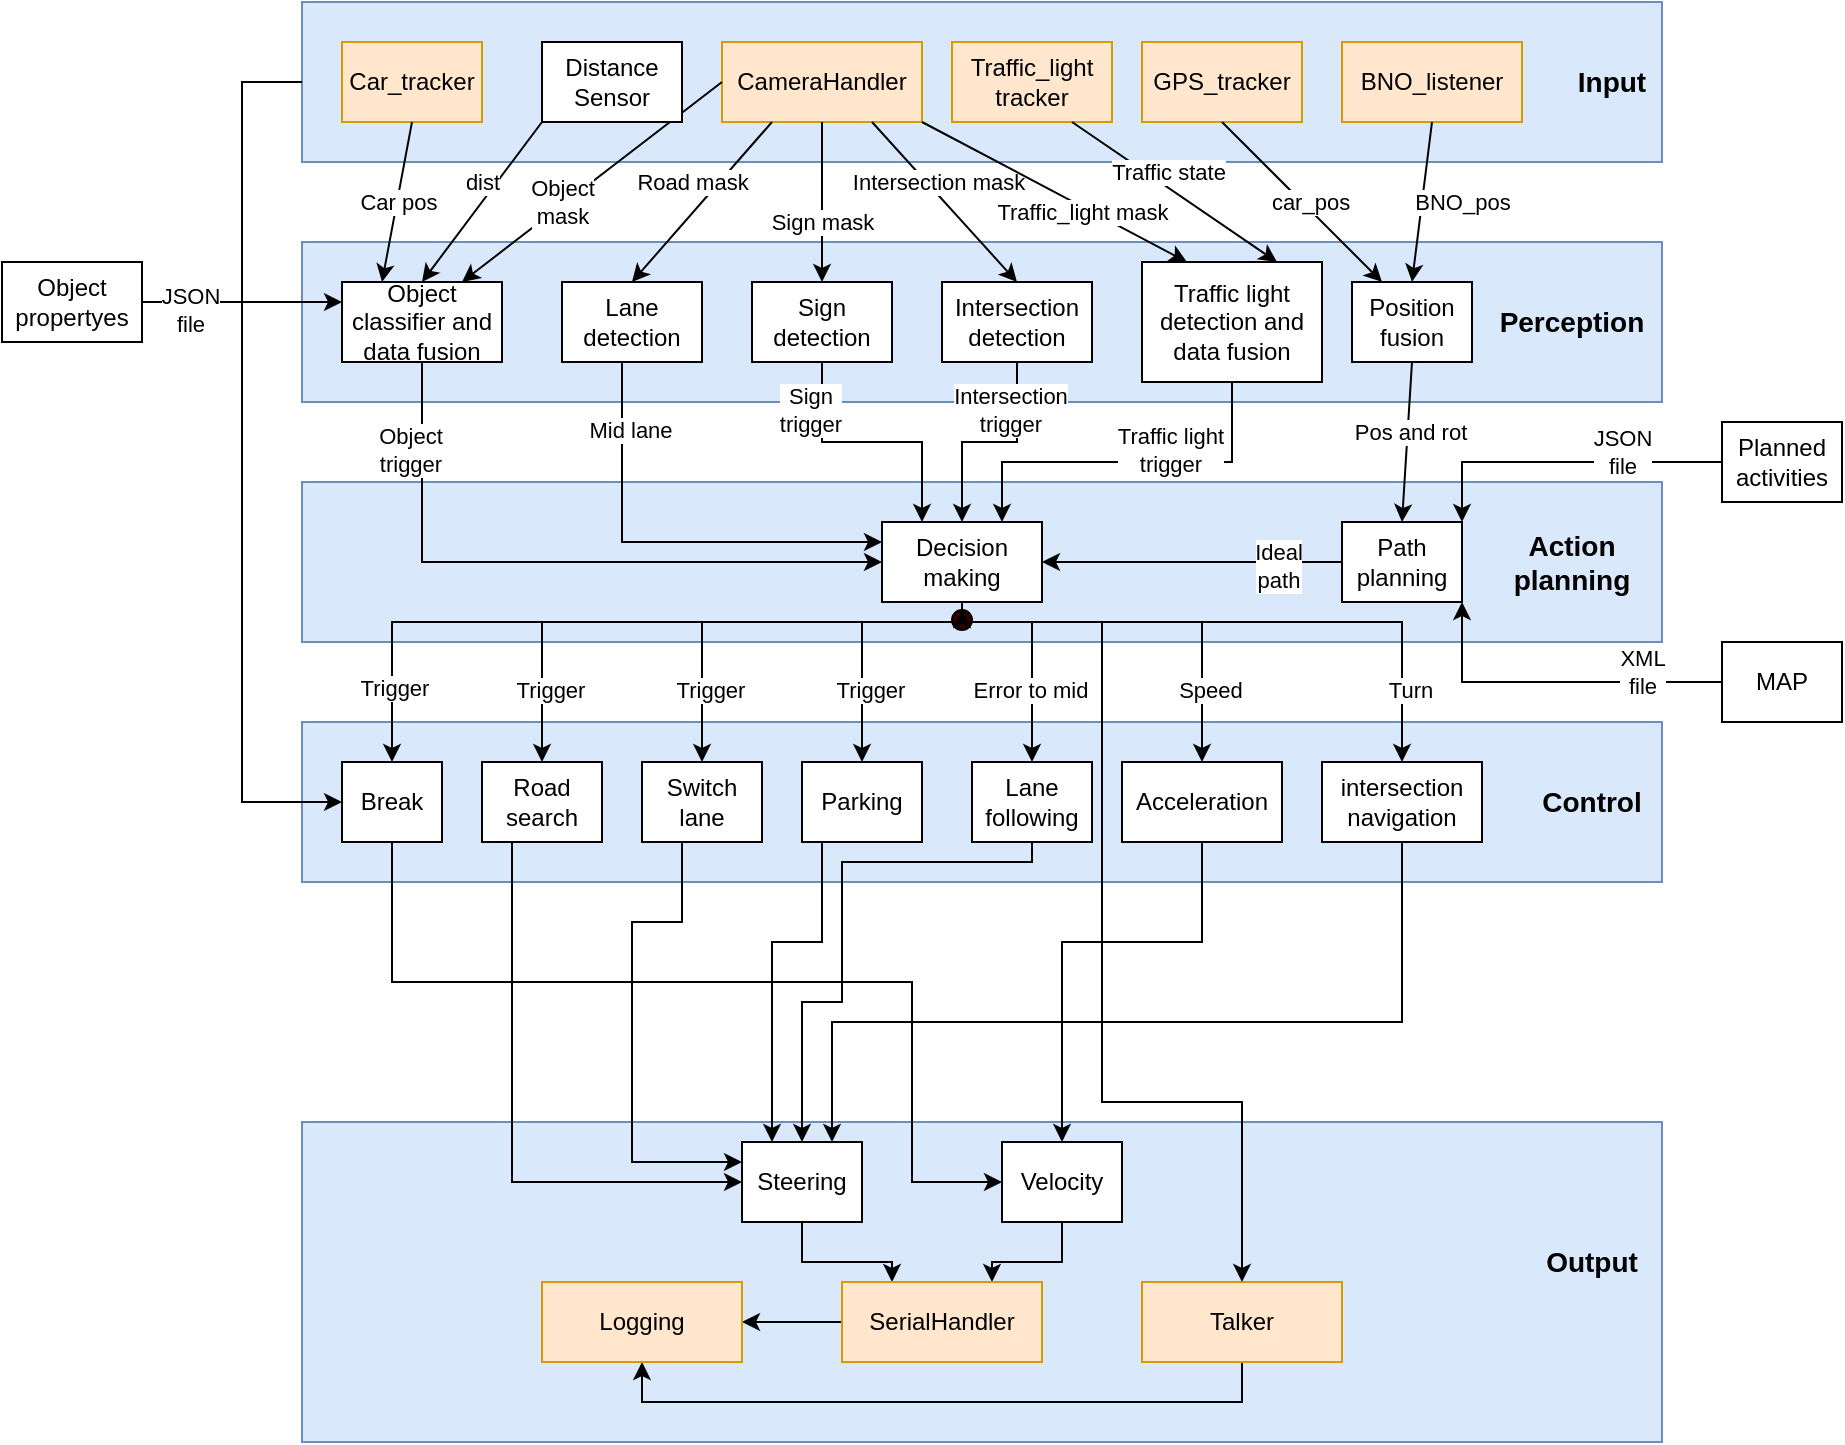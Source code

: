 <mxfile version="13.8.0" type="device"><diagram id="u1p33KVbUeWHv7Vx-ER4" name="Page-1"><mxGraphModel dx="1822" dy="769" grid="0" gridSize="10" guides="1" tooltips="1" connect="1" arrows="1" fold="1" page="0" pageScale="1" pageWidth="850" pageHeight="1100" math="0" shadow="0"><root><mxCell id="0"/><mxCell id="1" parent="0"/><mxCell id="Nqgi9Nkw727lM5W-Zgtd-98" value="" style="rounded=0;whiteSpace=wrap;html=1;fillColor=#dae8fc;strokeColor=#6c8ebf;" parent="1" vertex="1"><mxGeometry x="40" y="400" width="680" height="80" as="geometry"/></mxCell><mxCell id="Nqgi9Nkw727lM5W-Zgtd-10" value="" style="rounded=0;whiteSpace=wrap;html=1;fillColor=#dae8fc;strokeColor=#6c8ebf;" parent="1" vertex="1"><mxGeometry x="40" y="600" width="680" height="160" as="geometry"/></mxCell><mxCell id="Nqgi9Nkw727lM5W-Zgtd-6" value="" style="rounded=0;whiteSpace=wrap;html=1;fillColor=#dae8fc;strokeColor=#6c8ebf;" parent="1" vertex="1"><mxGeometry x="40" y="280" width="680" height="80" as="geometry"/></mxCell><mxCell id="Nqgi9Nkw727lM5W-Zgtd-49" value="" style="group;fillColor=#dae8fc;strokeColor=#6c8ebf;container=0;" parent="1" vertex="1" connectable="0"><mxGeometry x="40" y="40" width="680" height="80" as="geometry"/></mxCell><mxCell id="Nqgi9Nkw727lM5W-Zgtd-63" value="" style="rounded=0;whiteSpace=wrap;html=1;fillColor=#dae8fc;strokeColor=#6c8ebf;" parent="1" vertex="1"><mxGeometry x="40" y="160" width="680" height="80" as="geometry"/></mxCell><mxCell id="Nqgi9Nkw727lM5W-Zgtd-12" value="CameraHandler" style="rounded=0;whiteSpace=wrap;html=1;fillColor=#ffe6cc;strokeColor=#d79b00;" parent="1" vertex="1"><mxGeometry x="250" y="60" width="100" height="40" as="geometry"/></mxCell><mxCell id="Nqgi9Nkw727lM5W-Zgtd-13" value="GPS_tracker" style="rounded=0;whiteSpace=wrap;html=1;fillColor=#ffe6cc;strokeColor=#d79b00;" parent="1" vertex="1"><mxGeometry x="460" y="60" width="80" height="40" as="geometry"/></mxCell><mxCell id="Nqgi9Nkw727lM5W-Zgtd-14" value="Traffic_light tracker" style="rounded=0;whiteSpace=wrap;html=1;fillColor=#ffe6cc;strokeColor=#d79b00;" parent="1" vertex="1"><mxGeometry x="365" y="60" width="80" height="40" as="geometry"/></mxCell><mxCell id="Nqgi9Nkw727lM5W-Zgtd-15" value="BNO_listener" style="rounded=0;whiteSpace=wrap;html=1;fillColor=#ffe6cc;strokeColor=#d79b00;" parent="1" vertex="1"><mxGeometry x="560" y="60" width="90" height="40" as="geometry"/></mxCell><mxCell id="Nqgi9Nkw727lM5W-Zgtd-16" value="Car_tracker" style="rounded=0;whiteSpace=wrap;html=1;fillColor=#ffe6cc;strokeColor=#d79b00;" parent="1" vertex="1"><mxGeometry x="60" y="60" width="70" height="40" as="geometry"/></mxCell><mxCell id="Nqgi9Nkw727lM5W-Zgtd-22" value="" style="endArrow=classic;html=1;exitX=0.25;exitY=1;exitDx=0;exitDy=0;entryX=0.5;entryY=0;entryDx=0;entryDy=0;" parent="1" source="Nqgi9Nkw727lM5W-Zgtd-12" target="Nqgi9Nkw727lM5W-Zgtd-17" edge="1"><mxGeometry relative="1" as="geometry"><mxPoint x="370" y="400" as="sourcePoint"/><mxPoint x="470" y="400" as="targetPoint"/></mxGeometry></mxCell><mxCell id="Nqgi9Nkw727lM5W-Zgtd-23" value="Road mask" style="edgeLabel;resizable=0;html=1;align=center;verticalAlign=middle;" parent="Nqgi9Nkw727lM5W-Zgtd-22" connectable="0" vertex="1"><mxGeometry relative="1" as="geometry"><mxPoint x="-5.04" y="-9.69" as="offset"/></mxGeometry></mxCell><mxCell id="Nqgi9Nkw727lM5W-Zgtd-24" value="" style="endArrow=classic;html=1;exitX=0.5;exitY=1;exitDx=0;exitDy=0;entryX=0.5;entryY=0;entryDx=0;entryDy=0;" parent="1" source="Nqgi9Nkw727lM5W-Zgtd-12" target="Nqgi9Nkw727lM5W-Zgtd-18" edge="1"><mxGeometry relative="1" as="geometry"><mxPoint x="145" y="100" as="sourcePoint"/><mxPoint x="140" y="180" as="targetPoint"/></mxGeometry></mxCell><mxCell id="Nqgi9Nkw727lM5W-Zgtd-25" value="Sign mask" style="edgeLabel;resizable=0;html=1;align=center;verticalAlign=middle;" parent="Nqgi9Nkw727lM5W-Zgtd-24" connectable="0" vertex="1"><mxGeometry relative="1" as="geometry"><mxPoint y="9.74" as="offset"/></mxGeometry></mxCell><mxCell id="Nqgi9Nkw727lM5W-Zgtd-26" value="" style="endArrow=classic;html=1;exitX=0.75;exitY=1;exitDx=0;exitDy=0;entryX=0.5;entryY=0;entryDx=0;entryDy=0;" parent="1" source="Nqgi9Nkw727lM5W-Zgtd-12" target="Nqgi9Nkw727lM5W-Zgtd-21" edge="1"><mxGeometry relative="1" as="geometry"><mxPoint x="185" y="100" as="sourcePoint"/><mxPoint x="215" y="180" as="targetPoint"/></mxGeometry></mxCell><mxCell id="Nqgi9Nkw727lM5W-Zgtd-27" value="Intersection mask" style="edgeLabel;resizable=0;html=1;align=center;verticalAlign=middle;" parent="Nqgi9Nkw727lM5W-Zgtd-26" connectable="0" vertex="1"><mxGeometry relative="1" as="geometry"><mxPoint x="-3.54" y="-9.81" as="offset"/></mxGeometry></mxCell><mxCell id="Nqgi9Nkw727lM5W-Zgtd-28" value="" style="endArrow=classic;html=1;exitX=0.5;exitY=1;exitDx=0;exitDy=0;entryX=0.5;entryY=0;entryDx=0;entryDy=0;" parent="1" source="Nqgi9Nkw727lM5W-Zgtd-15" target="Nqgi9Nkw727lM5W-Zgtd-20" edge="1"><mxGeometry relative="1" as="geometry"><mxPoint x="210" y="100" as="sourcePoint"/><mxPoint x="297.5" y="180" as="targetPoint"/></mxGeometry></mxCell><mxCell id="Nqgi9Nkw727lM5W-Zgtd-29" value="BNO_pos" style="edgeLabel;resizable=0;html=1;align=center;verticalAlign=middle;" parent="Nqgi9Nkw727lM5W-Zgtd-28" connectable="0" vertex="1"><mxGeometry relative="1" as="geometry"><mxPoint x="19.88" y="-0.25" as="offset"/></mxGeometry></mxCell><mxCell id="Nqgi9Nkw727lM5W-Zgtd-30" value="" style="endArrow=classic;html=1;exitX=0.5;exitY=1;exitDx=0;exitDy=0;entryX=0.25;entryY=0;entryDx=0;entryDy=0;" parent="1" source="Nqgi9Nkw727lM5W-Zgtd-13" target="Nqgi9Nkw727lM5W-Zgtd-20" edge="1"><mxGeometry relative="1" as="geometry"><mxPoint x="525" y="100" as="sourcePoint"/><mxPoint x="565" y="180" as="targetPoint"/></mxGeometry></mxCell><mxCell id="Nqgi9Nkw727lM5W-Zgtd-31" value="car_pos" style="edgeLabel;resizable=0;html=1;align=center;verticalAlign=middle;" parent="Nqgi9Nkw727lM5W-Zgtd-30" connectable="0" vertex="1"><mxGeometry relative="1" as="geometry"><mxPoint x="3.74" y="-0.01" as="offset"/></mxGeometry></mxCell><mxCell id="Nqgi9Nkw727lM5W-Zgtd-32" value="" style="endArrow=classic;html=1;exitX=1;exitY=1;exitDx=0;exitDy=0;entryX=0.25;entryY=0;entryDx=0;entryDy=0;" parent="1" source="Nqgi9Nkw727lM5W-Zgtd-12" target="Nqgi9Nkw727lM5W-Zgtd-19" edge="1"><mxGeometry relative="1" as="geometry"><mxPoint x="325" y="100" as="sourcePoint"/><mxPoint x="383.75" y="180" as="targetPoint"/></mxGeometry></mxCell><mxCell id="Nqgi9Nkw727lM5W-Zgtd-33" value="Traffic_light mask" style="edgeLabel;resizable=0;html=1;align=center;verticalAlign=middle;" parent="Nqgi9Nkw727lM5W-Zgtd-32" connectable="0" vertex="1"><mxGeometry relative="1" as="geometry"><mxPoint x="13.84" y="10.05" as="offset"/></mxGeometry></mxCell><mxCell id="Nqgi9Nkw727lM5W-Zgtd-34" value="" style="endArrow=classic;html=1;exitX=0.75;exitY=1;exitDx=0;exitDy=0;entryX=0.75;entryY=0;entryDx=0;entryDy=0;" parent="1" source="Nqgi9Nkw727lM5W-Zgtd-14" target="Nqgi9Nkw727lM5W-Zgtd-19" edge="1"><mxGeometry relative="1" as="geometry"><mxPoint x="325" y="100" as="sourcePoint"/><mxPoint x="402.5" y="180" as="targetPoint"/></mxGeometry></mxCell><mxCell id="Nqgi9Nkw727lM5W-Zgtd-35" value="Traffic state" style="edgeLabel;resizable=0;html=1;align=center;verticalAlign=middle;" parent="Nqgi9Nkw727lM5W-Zgtd-34" connectable="0" vertex="1"><mxGeometry relative="1" as="geometry"><mxPoint x="-3.54" y="-9.81" as="offset"/></mxGeometry></mxCell><mxCell id="Nqgi9Nkw727lM5W-Zgtd-37" value="" style="endArrow=classic;html=1;exitX=0.5;exitY=1;exitDx=0;exitDy=0;entryX=0.25;entryY=0;entryDx=0;entryDy=0;" parent="1" source="Nqgi9Nkw727lM5W-Zgtd-16" target="Nqgi9Nkw727lM5W-Zgtd-36" edge="1"><mxGeometry relative="1" as="geometry"><mxPoint x="275" y="100" as="sourcePoint"/><mxPoint x="215" y="180" as="targetPoint"/></mxGeometry></mxCell><mxCell id="Nqgi9Nkw727lM5W-Zgtd-38" value="Car pos" style="edgeLabel;resizable=0;align=center;verticalAlign=middle;html=1;" parent="Nqgi9Nkw727lM5W-Zgtd-37" connectable="0" vertex="1"><mxGeometry relative="1" as="geometry"/></mxCell><mxCell id="Nqgi9Nkw727lM5W-Zgtd-39" value="" style="endArrow=classic;html=1;exitX=0;exitY=0.5;exitDx=0;exitDy=0;entryX=0.75;entryY=0;entryDx=0;entryDy=0;" parent="1" source="Nqgi9Nkw727lM5W-Zgtd-12" target="Nqgi9Nkw727lM5W-Zgtd-36" edge="1"><mxGeometry relative="1" as="geometry"><mxPoint x="267.5" y="90" as="sourcePoint"/><mxPoint x="160" y="170" as="targetPoint"/></mxGeometry></mxCell><mxCell id="Nqgi9Nkw727lM5W-Zgtd-40" value="&lt;div&gt;Object &lt;br&gt;&lt;/div&gt;&lt;div&gt;mask&lt;/div&gt;" style="edgeLabel;resizable=0;html=1;align=center;verticalAlign=middle;" parent="Nqgi9Nkw727lM5W-Zgtd-39" connectable="0" vertex="1"><mxGeometry relative="1" as="geometry"><mxPoint x="-15" y="10" as="offset"/></mxGeometry></mxCell><mxCell id="Nqgi9Nkw727lM5W-Zgtd-44" value="" style="group;strokeColor=#6c8ebf;fillColor=#dae8fc;container=0;" parent="1" vertex="1" connectable="0"><mxGeometry x="40" y="280" width="680" height="80" as="geometry"/></mxCell><mxCell id="Nqgi9Nkw727lM5W-Zgtd-77" value="" style="endArrow=classic;html=1;exitX=0;exitY=1;exitDx=0;exitDy=0;entryX=0.5;entryY=0;entryDx=0;entryDy=0;" parent="1" source="Nqgi9Nkw727lM5W-Zgtd-76" target="Nqgi9Nkw727lM5W-Zgtd-36" edge="1"><mxGeometry relative="1" as="geometry"><mxPoint x="250" y="80" as="sourcePoint"/><mxPoint x="120" y="180" as="targetPoint"/></mxGeometry></mxCell><mxCell id="Nqgi9Nkw727lM5W-Zgtd-78" value="dist" style="edgeLabel;resizable=0;html=1;align=center;verticalAlign=middle;" parent="Nqgi9Nkw727lM5W-Zgtd-77" connectable="0" vertex="1"><mxGeometry relative="1" as="geometry"><mxPoint y="-10" as="offset"/></mxGeometry></mxCell><mxCell id="Nqgi9Nkw727lM5W-Zgtd-95" value="" style="endArrow=classic;html=1;entryX=0.5;entryY=0;entryDx=0;entryDy=0;exitX=0.5;exitY=1;exitDx=0;exitDy=0;" parent="1" source="Nqgi9Nkw727lM5W-Zgtd-20" target="Nqgi9Nkw727lM5W-Zgtd-88" edge="1"><mxGeometry relative="1" as="geometry"><mxPoint x="597.5" y="210" as="sourcePoint"/><mxPoint x="592.5" y="290" as="targetPoint"/></mxGeometry></mxCell><mxCell id="Nqgi9Nkw727lM5W-Zgtd-96" value="Pos and rot" style="edgeLabel;resizable=0;html=1;align=center;verticalAlign=middle;" parent="Nqgi9Nkw727lM5W-Zgtd-95" connectable="0" vertex="1"><mxGeometry relative="1" as="geometry"><mxPoint x="1.24" y="-4.84" as="offset"/></mxGeometry></mxCell><mxCell id="Nqgi9Nkw727lM5W-Zgtd-99" value="&lt;font style=&quot;font-size: 14px&quot;&gt;&lt;b&gt;Control&lt;/b&gt;&lt;/font&gt;" style="text;html=1;strokeColor=none;fillColor=none;align=center;verticalAlign=middle;whiteSpace=wrap;rounded=0;" parent="1" vertex="1"><mxGeometry x="640" y="430" width="90" height="20" as="geometry"/></mxCell><mxCell id="ypaJCcMkBxsZQF9Ux4s8-58" style="edgeStyle=orthogonalEdgeStyle;rounded=0;orthogonalLoop=1;jettySize=auto;html=1;entryX=0;entryY=0.5;entryDx=0;entryDy=0;" edge="1" parent="1" source="Nqgi9Nkw727lM5W-Zgtd-65" target="Nqgi9Nkw727lM5W-Zgtd-71"><mxGeometry relative="1" as="geometry"><Array as="points"><mxPoint x="85" y="530"/><mxPoint x="345" y="530"/><mxPoint x="345" y="630"/></Array></mxGeometry></mxCell><mxCell id="Nqgi9Nkw727lM5W-Zgtd-65" value="Break" style="rounded=0;whiteSpace=wrap;html=1;" parent="1" vertex="1"><mxGeometry x="60" y="420" width="50" height="40" as="geometry"/></mxCell><mxCell id="ypaJCcMkBxsZQF9Ux4s8-36" style="edgeStyle=orthogonalEdgeStyle;rounded=0;orthogonalLoop=1;jettySize=auto;html=1;entryX=1;entryY=0;entryDx=0;entryDy=0;" edge="1" parent="1" source="ypaJCcMkBxsZQF9Ux4s8-7" target="Nqgi9Nkw727lM5W-Zgtd-88"><mxGeometry relative="1" as="geometry"><Array as="points"><mxPoint x="620" y="270"/></Array></mxGeometry></mxCell><mxCell id="ypaJCcMkBxsZQF9Ux4s8-7" value="Planned activities" style="rounded=0;whiteSpace=wrap;html=1;" vertex="1" parent="1"><mxGeometry x="750" y="250" width="60" height="40" as="geometry"/></mxCell><mxCell id="ypaJCcMkBxsZQF9Ux4s8-26" style="edgeStyle=orthogonalEdgeStyle;rounded=0;orthogonalLoop=1;jettySize=auto;html=1;entryX=0.25;entryY=0;entryDx=0;entryDy=0;" edge="1" parent="1" source="Nqgi9Nkw727lM5W-Zgtd-72" target="Nqgi9Nkw727lM5W-Zgtd-70"><mxGeometry relative="1" as="geometry"><Array as="points"><mxPoint x="300" y="510"/><mxPoint x="275" y="510"/></Array></mxGeometry></mxCell><mxCell id="Nqgi9Nkw727lM5W-Zgtd-72" value="Parking" style="rounded=0;whiteSpace=wrap;html=1;" parent="1" vertex="1"><mxGeometry x="290" y="420" width="60" height="40" as="geometry"/></mxCell><mxCell id="ypaJCcMkBxsZQF9Ux4s8-27" style="edgeStyle=orthogonalEdgeStyle;rounded=0;orthogonalLoop=1;jettySize=auto;html=1;entryX=0.75;entryY=0;entryDx=0;entryDy=0;" edge="1" parent="1" source="Nqgi9Nkw727lM5W-Zgtd-89" target="Nqgi9Nkw727lM5W-Zgtd-70"><mxGeometry relative="1" as="geometry"><Array as="points"><mxPoint x="590" y="550"/><mxPoint x="305" y="550"/></Array></mxGeometry></mxCell><mxCell id="Nqgi9Nkw727lM5W-Zgtd-89" value="intersection navigation" style="rounded=0;whiteSpace=wrap;html=1;" parent="1" vertex="1"><mxGeometry x="550" y="420" width="80" height="40" as="geometry"/></mxCell><mxCell id="ypaJCcMkBxsZQF9Ux4s8-24" style="edgeStyle=orthogonalEdgeStyle;rounded=0;orthogonalLoop=1;jettySize=auto;html=1;entryX=0;entryY=0.5;entryDx=0;entryDy=0;exitX=0.25;exitY=1;exitDx=0;exitDy=0;" edge="1" parent="1" source="Nqgi9Nkw727lM5W-Zgtd-87" target="Nqgi9Nkw727lM5W-Zgtd-70"><mxGeometry relative="1" as="geometry"><Array as="points"><mxPoint x="145" y="630"/></Array></mxGeometry></mxCell><mxCell id="Nqgi9Nkw727lM5W-Zgtd-87" value="Road search" style="rounded=0;whiteSpace=wrap;html=1;" parent="1" vertex="1"><mxGeometry x="130" y="420" width="60" height="40" as="geometry"/></mxCell><mxCell id="ypaJCcMkBxsZQF9Ux4s8-25" style="edgeStyle=orthogonalEdgeStyle;rounded=0;orthogonalLoop=1;jettySize=auto;html=1;entryX=0;entryY=0.25;entryDx=0;entryDy=0;" edge="1" parent="1" source="ypaJCcMkBxsZQF9Ux4s8-18" target="Nqgi9Nkw727lM5W-Zgtd-70"><mxGeometry relative="1" as="geometry"><Array as="points"><mxPoint x="230" y="500"/><mxPoint x="205" y="500"/><mxPoint x="205" y="620"/></Array></mxGeometry></mxCell><mxCell id="ypaJCcMkBxsZQF9Ux4s8-18" value="Switch lane" style="rounded=0;whiteSpace=wrap;html=1;" vertex="1" parent="1"><mxGeometry x="210" y="420" width="60" height="40" as="geometry"/></mxCell><mxCell id="ypaJCcMkBxsZQF9Ux4s8-20" style="edgeStyle=orthogonalEdgeStyle;rounded=0;orthogonalLoop=1;jettySize=auto;html=1;entryX=0;entryY=0.5;entryDx=0;entryDy=0;" edge="1" parent="1" source="Nqgi9Nkw727lM5W-Zgtd-36" target="Nqgi9Nkw727lM5W-Zgtd-90"><mxGeometry relative="1" as="geometry"><Array as="points"><mxPoint x="100" y="320"/></Array></mxGeometry></mxCell><mxCell id="ypaJCcMkBxsZQF9Ux4s8-22" style="edgeStyle=orthogonalEdgeStyle;rounded=0;orthogonalLoop=1;jettySize=auto;html=1;entryX=0;entryY=0.5;entryDx=0;entryDy=0;" edge="1" parent="1" target="Nqgi9Nkw727lM5W-Zgtd-65"><mxGeometry relative="1" as="geometry"><mxPoint x="40" y="80" as="sourcePoint"/><Array as="points"><mxPoint x="10" y="80"/><mxPoint x="10" y="440"/></Array></mxGeometry></mxCell><mxCell id="ypaJCcMkBxsZQF9Ux4s8-28" style="edgeStyle=orthogonalEdgeStyle;rounded=0;orthogonalLoop=1;jettySize=auto;html=1;entryX=0.5;entryY=0;entryDx=0;entryDy=0;" edge="1" parent="1" source="Nqgi9Nkw727lM5W-Zgtd-90" target="ypaJCcMkBxsZQF9Ux4s8-18"><mxGeometry relative="1" as="geometry"><Array as="points"><mxPoint x="370" y="350"/><mxPoint x="240" y="350"/></Array></mxGeometry></mxCell><mxCell id="ypaJCcMkBxsZQF9Ux4s8-29" style="edgeStyle=orthogonalEdgeStyle;rounded=0;orthogonalLoop=1;jettySize=auto;html=1;entryX=0.5;entryY=0;entryDx=0;entryDy=0;" edge="1" parent="1" target="ypaJCcMkBxsZQF9Ux4s8-51"><mxGeometry relative="1" as="geometry"><mxPoint x="370" y="340" as="sourcePoint"/><mxPoint x="260" y="420" as="targetPoint"/><Array as="points"><mxPoint x="370" y="350"/><mxPoint x="405" y="350"/></Array></mxGeometry></mxCell><mxCell id="ypaJCcMkBxsZQF9Ux4s8-30" style="edgeStyle=orthogonalEdgeStyle;rounded=0;orthogonalLoop=1;jettySize=auto;html=1;entryX=0.5;entryY=0;entryDx=0;entryDy=0;" edge="1" parent="1" target="Nqgi9Nkw727lM5W-Zgtd-72"><mxGeometry relative="1" as="geometry"><mxPoint x="370" y="340" as="sourcePoint"/><mxPoint x="260" y="420" as="targetPoint"/><Array as="points"><mxPoint x="370" y="350"/><mxPoint x="320" y="350"/></Array></mxGeometry></mxCell><mxCell id="ypaJCcMkBxsZQF9Ux4s8-31" style="edgeStyle=orthogonalEdgeStyle;rounded=0;orthogonalLoop=1;jettySize=auto;html=1;entryX=0;entryY=0.25;entryDx=0;entryDy=0;" edge="1" parent="1" source="Nqgi9Nkw727lM5W-Zgtd-17" target="Nqgi9Nkw727lM5W-Zgtd-90"><mxGeometry relative="1" as="geometry"><Array as="points"><mxPoint x="200" y="310"/></Array></mxGeometry></mxCell><mxCell id="ypaJCcMkBxsZQF9Ux4s8-32" style="edgeStyle=orthogonalEdgeStyle;rounded=0;orthogonalLoop=1;jettySize=auto;html=1;entryX=0.25;entryY=0;entryDx=0;entryDy=0;" edge="1" parent="1" source="Nqgi9Nkw727lM5W-Zgtd-18" target="Nqgi9Nkw727lM5W-Zgtd-90"><mxGeometry relative="1" as="geometry"/></mxCell><mxCell id="ypaJCcMkBxsZQF9Ux4s8-33" style="edgeStyle=orthogonalEdgeStyle;rounded=0;orthogonalLoop=1;jettySize=auto;html=1;" edge="1" parent="1" source="Nqgi9Nkw727lM5W-Zgtd-21" target="Nqgi9Nkw727lM5W-Zgtd-90"><mxGeometry relative="1" as="geometry"/></mxCell><mxCell id="ypaJCcMkBxsZQF9Ux4s8-34" style="edgeStyle=orthogonalEdgeStyle;rounded=0;orthogonalLoop=1;jettySize=auto;html=1;entryX=0.75;entryY=0;entryDx=0;entryDy=0;" edge="1" parent="1" source="Nqgi9Nkw727lM5W-Zgtd-19" target="Nqgi9Nkw727lM5W-Zgtd-90"><mxGeometry relative="1" as="geometry"><Array as="points"><mxPoint x="505" y="270"/><mxPoint x="390" y="270"/></Array></mxGeometry></mxCell><mxCell id="ypaJCcMkBxsZQF9Ux4s8-37" value="&lt;div&gt;JSON &lt;br&gt;&lt;/div&gt;&lt;div&gt;file&lt;/div&gt;" style="edgeLabel;resizable=0;html=1;align=center;verticalAlign=middle;" connectable="0" vertex="1" parent="1"><mxGeometry x="710.005" y="270.002" as="geometry"><mxPoint x="-10" y="-5" as="offset"/></mxGeometry></mxCell><mxCell id="ypaJCcMkBxsZQF9Ux4s8-38" value="&lt;div&gt;Traffic light&lt;/div&gt;&lt;div&gt;trigger&lt;br&gt;&lt;/div&gt;" style="edgeLabel;resizable=0;html=1;align=center;verticalAlign=middle;" connectable="0" vertex="1" parent="1"><mxGeometry x="460.005" y="270.002" as="geometry"><mxPoint x="14" y="-6" as="offset"/></mxGeometry></mxCell><mxCell id="ypaJCcMkBxsZQF9Ux4s8-39" value="&lt;div&gt;Intersection&lt;/div&gt;&lt;div&gt;trigger&lt;br&gt;&lt;/div&gt;" style="edgeLabel;resizable=0;html=1;align=center;verticalAlign=middle;" connectable="0" vertex="1" parent="1"><mxGeometry x="380.005" y="250.002" as="geometry"><mxPoint x="14" y="-6" as="offset"/></mxGeometry></mxCell><mxCell id="ypaJCcMkBxsZQF9Ux4s8-40" value="&lt;div&gt;Sign&lt;/div&gt;&lt;div&gt;trigger&lt;br&gt;&lt;/div&gt;" style="edgeLabel;resizable=0;html=1;align=center;verticalAlign=middle;" connectable="0" vertex="1" parent="1"><mxGeometry x="280.005" y="250.002" as="geometry"><mxPoint x="14" y="-6" as="offset"/></mxGeometry></mxCell><mxCell id="ypaJCcMkBxsZQF9Ux4s8-41" value="&lt;div&gt;Mid lane&lt;/div&gt;" style="edgeLabel;resizable=0;html=1;align=center;verticalAlign=middle;" connectable="0" vertex="1" parent="1"><mxGeometry x="190.005" y="260.002" as="geometry"><mxPoint x="14" y="-6" as="offset"/></mxGeometry></mxCell><mxCell id="ypaJCcMkBxsZQF9Ux4s8-42" value="&lt;div&gt;Object &lt;br&gt;&lt;/div&gt;&lt;div&gt;trigger&lt;/div&gt;" style="edgeLabel;resizable=0;html=1;align=center;verticalAlign=middle;" connectable="0" vertex="1" parent="1"><mxGeometry x="80.005" y="270.002" as="geometry"><mxPoint x="14" y="-6" as="offset"/></mxGeometry></mxCell><mxCell id="ypaJCcMkBxsZQF9Ux4s8-44" style="edgeStyle=orthogonalEdgeStyle;rounded=0;orthogonalLoop=1;jettySize=auto;html=1;entryX=0;entryY=0.25;entryDx=0;entryDy=0;" edge="1" parent="1" source="ypaJCcMkBxsZQF9Ux4s8-43" target="Nqgi9Nkw727lM5W-Zgtd-36"><mxGeometry relative="1" as="geometry"/></mxCell><mxCell id="ypaJCcMkBxsZQF9Ux4s8-43" value="&lt;div&gt;Object&lt;/div&gt;&lt;div&gt;propertyes&lt;br&gt;&lt;/div&gt;" style="rounded=0;whiteSpace=wrap;html=1;" vertex="1" parent="1"><mxGeometry x="-110" y="170" width="70" height="40" as="geometry"/></mxCell><mxCell id="ypaJCcMkBxsZQF9Ux4s8-45" value="&lt;div&gt;JSON&lt;/div&gt;&lt;div&gt;file&lt;br&gt;&lt;/div&gt;" style="edgeLabel;resizable=0;html=1;align=center;verticalAlign=middle;" connectable="0" vertex="1" parent="1"><mxGeometry x="-29.995" y="200.002" as="geometry"><mxPoint x="14" y="-6" as="offset"/></mxGeometry></mxCell><mxCell id="ypaJCcMkBxsZQF9Ux4s8-47" style="edgeStyle=orthogonalEdgeStyle;rounded=0;orthogonalLoop=1;jettySize=auto;html=1;entryX=1;entryY=1;entryDx=0;entryDy=0;" edge="1" parent="1" source="ypaJCcMkBxsZQF9Ux4s8-46" target="Nqgi9Nkw727lM5W-Zgtd-88"><mxGeometry relative="1" as="geometry"/></mxCell><mxCell id="ypaJCcMkBxsZQF9Ux4s8-46" value="MAP" style="rounded=0;whiteSpace=wrap;html=1;" vertex="1" parent="1"><mxGeometry x="750" y="360" width="60" height="40" as="geometry"/></mxCell><mxCell id="ypaJCcMkBxsZQF9Ux4s8-49" value="&lt;div&gt;XML&lt;br&gt;&lt;/div&gt;&lt;div&gt;file&lt;/div&gt;" style="edgeLabel;resizable=0;html=1;align=center;verticalAlign=middle;" connectable="0" vertex="1" parent="1"><mxGeometry x="720.005" y="380.002" as="geometry"><mxPoint x="-10" y="-5" as="offset"/></mxGeometry></mxCell><mxCell id="ypaJCcMkBxsZQF9Ux4s8-61" style="edgeStyle=orthogonalEdgeStyle;rounded=0;orthogonalLoop=1;jettySize=auto;html=1;entryX=0.5;entryY=0;entryDx=0;entryDy=0;" edge="1" parent="1" source="ypaJCcMkBxsZQF9Ux4s8-51" target="Nqgi9Nkw727lM5W-Zgtd-70"><mxGeometry relative="1" as="geometry"><Array as="points"><mxPoint x="405" y="470"/><mxPoint x="310" y="470"/><mxPoint x="310" y="540"/><mxPoint x="290" y="540"/></Array></mxGeometry></mxCell><mxCell id="ypaJCcMkBxsZQF9Ux4s8-51" value="Lane following" style="rounded=0;whiteSpace=wrap;html=1;" vertex="1" parent="1"><mxGeometry x="375" y="420" width="60" height="40" as="geometry"/></mxCell><mxCell id="ypaJCcMkBxsZQF9Ux4s8-57" style="edgeStyle=orthogonalEdgeStyle;rounded=0;orthogonalLoop=1;jettySize=auto;html=1;entryX=0.5;entryY=0;entryDx=0;entryDy=0;" edge="1" parent="1" source="ypaJCcMkBxsZQF9Ux4s8-52" target="Nqgi9Nkw727lM5W-Zgtd-71"><mxGeometry relative="1" as="geometry"><Array as="points"><mxPoint x="490" y="510"/><mxPoint x="420" y="510"/></Array></mxGeometry></mxCell><mxCell id="ypaJCcMkBxsZQF9Ux4s8-52" value="Acceleration" style="rounded=0;whiteSpace=wrap;html=1;" vertex="1" parent="1"><mxGeometry x="450" y="420" width="80" height="40" as="geometry"/></mxCell><mxCell id="ypaJCcMkBxsZQF9Ux4s8-53" style="edgeStyle=orthogonalEdgeStyle;rounded=0;orthogonalLoop=1;jettySize=auto;html=1;entryX=0.5;entryY=0;entryDx=0;entryDy=0;" edge="1" parent="1" target="ypaJCcMkBxsZQF9Ux4s8-52"><mxGeometry relative="1" as="geometry"><mxPoint x="370" y="340" as="sourcePoint"/><mxPoint x="405" y="420" as="targetPoint"/><Array as="points"><mxPoint x="370" y="350"/><mxPoint x="490" y="350"/></Array></mxGeometry></mxCell><mxCell id="ypaJCcMkBxsZQF9Ux4s8-54" style="edgeStyle=orthogonalEdgeStyle;rounded=0;orthogonalLoop=1;jettySize=auto;html=1;entryX=0.5;entryY=0;entryDx=0;entryDy=0;" edge="1" parent="1" target="Nqgi9Nkw727lM5W-Zgtd-89"><mxGeometry relative="1" as="geometry"><mxPoint x="370" y="340" as="sourcePoint"/><mxPoint x="490" y="420" as="targetPoint"/><Array as="points"><mxPoint x="370" y="350"/><mxPoint x="590" y="350"/></Array></mxGeometry></mxCell><mxCell id="ypaJCcMkBxsZQF9Ux4s8-56" style="edgeStyle=orthogonalEdgeStyle;rounded=0;orthogonalLoop=1;jettySize=auto;html=1;entryX=0.5;entryY=0;entryDx=0;entryDy=0;" edge="1" parent="1" target="Nqgi9Nkw727lM5W-Zgtd-65"><mxGeometry relative="1" as="geometry"><mxPoint x="370" y="340" as="sourcePoint"/><mxPoint x="160" y="420" as="targetPoint"/><Array as="points"><mxPoint x="370" y="350"/><mxPoint x="85" y="350"/></Array></mxGeometry></mxCell><mxCell id="ypaJCcMkBxsZQF9Ux4s8-60" style="edgeStyle=orthogonalEdgeStyle;rounded=0;orthogonalLoop=1;jettySize=auto;html=1;entryX=0.5;entryY=0;entryDx=0;entryDy=0;" edge="1" parent="1" source="ypaJCcMkBxsZQF9Ux4s8-83" target="Nqgi9Nkw727lM5W-Zgtd-87"><mxGeometry relative="1" as="geometry"><mxPoint x="370" y="340" as="sourcePoint"/><mxPoint x="240" y="420" as="targetPoint"/><Array as="points"><mxPoint x="160" y="350"/></Array></mxGeometry></mxCell><mxCell id="ypaJCcMkBxsZQF9Ux4s8-77" style="edgeStyle=orthogonalEdgeStyle;rounded=0;orthogonalLoop=1;jettySize=auto;html=1;entryX=0.75;entryY=0;entryDx=0;entryDy=0;" edge="1" parent="1" source="Nqgi9Nkw727lM5W-Zgtd-71" target="Nqgi9Nkw727lM5W-Zgtd-74"><mxGeometry relative="1" as="geometry"/></mxCell><mxCell id="Nqgi9Nkw727lM5W-Zgtd-71" value="Velocity" style="rounded=0;whiteSpace=wrap;html=1;" parent="1" vertex="1"><mxGeometry x="390" y="610" width="60" height="40" as="geometry"/></mxCell><mxCell id="ypaJCcMkBxsZQF9Ux4s8-78" style="edgeStyle=orthogonalEdgeStyle;rounded=0;orthogonalLoop=1;jettySize=auto;html=1;entryX=0.25;entryY=0;entryDx=0;entryDy=0;" edge="1" parent="1" source="Nqgi9Nkw727lM5W-Zgtd-70" target="Nqgi9Nkw727lM5W-Zgtd-74"><mxGeometry relative="1" as="geometry"/></mxCell><mxCell id="Nqgi9Nkw727lM5W-Zgtd-70" value="Steering" style="rounded=0;whiteSpace=wrap;html=1;" parent="1" vertex="1"><mxGeometry x="260" y="610" width="60" height="40" as="geometry"/></mxCell><mxCell id="ypaJCcMkBxsZQF9Ux4s8-81" style="edgeStyle=orthogonalEdgeStyle;rounded=0;orthogonalLoop=1;jettySize=auto;html=1;" edge="1" parent="1" source="Nqgi9Nkw727lM5W-Zgtd-74" target="Nqgi9Nkw727lM5W-Zgtd-97"><mxGeometry relative="1" as="geometry"/></mxCell><mxCell id="Nqgi9Nkw727lM5W-Zgtd-74" value="SerialHandler" style="rounded=0;whiteSpace=wrap;html=1;fillColor=#ffe6cc;strokeColor=#d79b00;" parent="1" vertex="1"><mxGeometry x="310" y="680" width="100" height="40" as="geometry"/></mxCell><mxCell id="ypaJCcMkBxsZQF9Ux4s8-82" style="edgeStyle=orthogonalEdgeStyle;rounded=0;orthogonalLoop=1;jettySize=auto;html=1;entryX=0.5;entryY=1;entryDx=0;entryDy=0;" edge="1" parent="1" source="Nqgi9Nkw727lM5W-Zgtd-75" target="Nqgi9Nkw727lM5W-Zgtd-97"><mxGeometry relative="1" as="geometry"><Array as="points"><mxPoint x="510" y="740"/><mxPoint x="210" y="740"/></Array></mxGeometry></mxCell><mxCell id="Nqgi9Nkw727lM5W-Zgtd-75" value="Talker" style="rounded=0;whiteSpace=wrap;html=1;fillColor=#ffe6cc;strokeColor=#d79b00;" parent="1" vertex="1"><mxGeometry x="460" y="680" width="100" height="40" as="geometry"/></mxCell><mxCell id="Nqgi9Nkw727lM5W-Zgtd-97" value="Logging" style="rounded=0;whiteSpace=wrap;html=1;fillColor=#ffe6cc;strokeColor=#d79b00;" parent="1" vertex="1"><mxGeometry x="160" y="680" width="100" height="40" as="geometry"/></mxCell><mxCell id="Nqgi9Nkw727lM5W-Zgtd-76" value="Distance Sensor" style="rounded=0;whiteSpace=wrap;html=1;" parent="1" vertex="1"><mxGeometry x="160" y="60" width="70" height="40" as="geometry"/></mxCell><mxCell id="Nqgi9Nkw727lM5W-Zgtd-36" value="Object classifier and data fusion" style="rounded=0;whiteSpace=wrap;html=1;" parent="1" vertex="1"><mxGeometry x="60" y="180" width="80" height="40" as="geometry"/></mxCell><mxCell id="Nqgi9Nkw727lM5W-Zgtd-17" value="Lane detection" style="rounded=0;whiteSpace=wrap;html=1;" parent="1" vertex="1"><mxGeometry x="170" y="180" width="70" height="40" as="geometry"/></mxCell><mxCell id="Nqgi9Nkw727lM5W-Zgtd-18" value="Sign detection" style="rounded=0;whiteSpace=wrap;html=1;" parent="1" vertex="1"><mxGeometry x="265" y="180" width="70" height="40" as="geometry"/></mxCell><mxCell id="Nqgi9Nkw727lM5W-Zgtd-21" value="Intersection detection" style="rounded=0;whiteSpace=wrap;html=1;" parent="1" vertex="1"><mxGeometry x="360" y="180" width="75" height="40" as="geometry"/></mxCell><mxCell id="Nqgi9Nkw727lM5W-Zgtd-19" value="Traffic light detection and data fusion" style="rounded=0;whiteSpace=wrap;html=1;" parent="1" vertex="1"><mxGeometry x="460" y="170" width="90" height="60" as="geometry"/></mxCell><mxCell id="Nqgi9Nkw727lM5W-Zgtd-20" value="Position fusion" style="rounded=0;whiteSpace=wrap;html=1;" parent="1" vertex="1"><mxGeometry x="565" y="180" width="60" height="40" as="geometry"/></mxCell><mxCell id="Nqgi9Nkw727lM5W-Zgtd-66" value="Lane detection" style="rounded=0;whiteSpace=wrap;html=1;" parent="1" vertex="1"><mxGeometry x="170" y="180" width="70" height="40" as="geometry"/></mxCell><mxCell id="Nqgi9Nkw727lM5W-Zgtd-67" value="Sign detection" style="rounded=0;whiteSpace=wrap;html=1;" parent="1" vertex="1"><mxGeometry x="265" y="180" width="70" height="40" as="geometry"/></mxCell><mxCell id="Nqgi9Nkw727lM5W-Zgtd-68" value="Intersection detection" style="rounded=0;whiteSpace=wrap;html=1;" parent="1" vertex="1"><mxGeometry x="360" y="180" width="75" height="40" as="geometry"/></mxCell><mxCell id="Nqgi9Nkw727lM5W-Zgtd-64" value="&lt;font style=&quot;font-size: 14px&quot;&gt;&lt;b&gt;Perception&lt;/b&gt;&lt;/font&gt;" style="text;html=1;strokeColor=none;fillColor=none;align=center;verticalAlign=middle;whiteSpace=wrap;rounded=0;" parent="1" vertex="1"><mxGeometry x="630" y="190" width="90" height="20" as="geometry"/></mxCell><mxCell id="Nqgi9Nkw727lM5W-Zgtd-3" value="&lt;font style=&quot;font-size: 14px&quot;&gt;&lt;b&gt;Input&lt;/b&gt;&lt;/font&gt;" style="text;html=1;align=center;verticalAlign=middle;whiteSpace=wrap;rounded=0;" parent="1" vertex="1"><mxGeometry x="650" y="70" width="90" height="20" as="geometry"/></mxCell><mxCell id="Nqgi9Nkw727lM5W-Zgtd-7" value="&lt;div style=&quot;font-size: 14px&quot;&gt;&lt;font style=&quot;font-size: 14px&quot;&gt;&lt;b&gt;Action&lt;/b&gt;&lt;/font&gt;&lt;/div&gt;&lt;font style=&quot;font-size: 14px&quot;&gt;&lt;b&gt;planning&lt;/b&gt;&lt;br&gt;&lt;/font&gt;" style="text;html=1;strokeColor=none;fillColor=none;align=center;verticalAlign=middle;whiteSpace=wrap;rounded=0;" parent="1" vertex="1"><mxGeometry x="630" y="310" width="90" height="20" as="geometry"/></mxCell><mxCell id="ypaJCcMkBxsZQF9Ux4s8-35" style="edgeStyle=orthogonalEdgeStyle;rounded=0;orthogonalLoop=1;jettySize=auto;html=1;" edge="1" parent="1" source="Nqgi9Nkw727lM5W-Zgtd-88" target="Nqgi9Nkw727lM5W-Zgtd-90"><mxGeometry x="40" y="280" as="geometry"/></mxCell><mxCell id="Nqgi9Nkw727lM5W-Zgtd-88" value="Path planning" style="rounded=0;whiteSpace=wrap;html=1;" parent="1" vertex="1"><mxGeometry x="560" y="300" width="60" height="40" as="geometry"/></mxCell><mxCell id="ypaJCcMkBxsZQF9Ux4s8-80" style="edgeStyle=orthogonalEdgeStyle;rounded=0;orthogonalLoop=1;jettySize=auto;html=1;exitX=0.5;exitY=1;exitDx=0;exitDy=0;" edge="1" parent="1" source="Nqgi9Nkw727lM5W-Zgtd-90" target="Nqgi9Nkw727lM5W-Zgtd-75"><mxGeometry relative="1" as="geometry"><Array as="points"><mxPoint x="370" y="350"/><mxPoint x="440" y="350"/><mxPoint x="440" y="590"/><mxPoint x="510" y="590"/></Array></mxGeometry></mxCell><mxCell id="Nqgi9Nkw727lM5W-Zgtd-90" value="Decision making" style="rounded=0;whiteSpace=wrap;html=1;" parent="1" vertex="1"><mxGeometry x="330" y="300" width="80" height="40" as="geometry"/></mxCell><mxCell id="ypaJCcMkBxsZQF9Ux4s8-50" value="&lt;div&gt;Ideal&lt;/div&gt;&lt;div&gt;path&lt;br&gt;&lt;/div&gt;" style="edgeLabel;resizable=0;html=1;align=center;verticalAlign=middle;" connectable="0" vertex="1" parent="1"><mxGeometry x="530.005" y="320.002" as="geometry"><mxPoint x="-2" y="2" as="offset"/></mxGeometry></mxCell><mxCell id="Nqgi9Nkw727lM5W-Zgtd-11" value="&lt;font style=&quot;font-size: 14px&quot;&gt;&lt;b&gt;Output&lt;/b&gt;&lt;/font&gt;" style="text;html=1;strokeColor=none;fillColor=none;align=center;verticalAlign=middle;whiteSpace=wrap;rounded=0;" parent="1" vertex="1"><mxGeometry x="640" y="660" width="90" height="20" as="geometry"/></mxCell><mxCell id="ypaJCcMkBxsZQF9Ux4s8-70" value="Turn" style="edgeLabel;resizable=0;html=1;align=center;verticalAlign=middle;" connectable="0" vertex="1" parent="1"><mxGeometry x="580.005" y="390.002" as="geometry"><mxPoint x="14" y="-6" as="offset"/></mxGeometry></mxCell><mxCell id="ypaJCcMkBxsZQF9Ux4s8-71" value="Speed" style="edgeLabel;resizable=0;html=1;align=center;verticalAlign=middle;" connectable="0" vertex="1" parent="1"><mxGeometry x="480.005" y="390.002" as="geometry"><mxPoint x="14" y="-6" as="offset"/></mxGeometry></mxCell><mxCell id="ypaJCcMkBxsZQF9Ux4s8-72" value="Error to mid" style="edgeLabel;resizable=0;html=1;align=center;verticalAlign=middle;" connectable="0" vertex="1" parent="1"><mxGeometry x="390.005" y="390.002" as="geometry"><mxPoint x="14" y="-6" as="offset"/></mxGeometry></mxCell><mxCell id="ypaJCcMkBxsZQF9Ux4s8-73" value="Trigger" style="edgeLabel;resizable=0;html=1;align=center;verticalAlign=middle;" connectable="0" vertex="1" parent="1"><mxGeometry x="310.005" y="390.002" as="geometry"><mxPoint x="14" y="-6" as="offset"/></mxGeometry></mxCell><mxCell id="ypaJCcMkBxsZQF9Ux4s8-74" value="Trigger" style="edgeLabel;resizable=0;html=1;align=center;verticalAlign=middle;" connectable="0" vertex="1" parent="1"><mxGeometry x="230.005" y="390.002" as="geometry"><mxPoint x="14" y="-6" as="offset"/></mxGeometry></mxCell><mxCell id="ypaJCcMkBxsZQF9Ux4s8-75" value="Trigger" style="edgeLabel;resizable=0;html=1;align=center;verticalAlign=middle;" connectable="0" vertex="1" parent="1"><mxGeometry x="150.005" y="390.002" as="geometry"><mxPoint x="14" y="-6" as="offset"/></mxGeometry></mxCell><mxCell id="ypaJCcMkBxsZQF9Ux4s8-76" value="Trigger" style="edgeLabel;resizable=0;html=1;align=center;verticalAlign=middle;" connectable="0" vertex="1" parent="1"><mxGeometry x="120.005" y="390.002" as="geometry"><mxPoint x="-34" y="-7" as="offset"/></mxGeometry></mxCell><mxCell id="ypaJCcMkBxsZQF9Ux4s8-83" value="" style="ellipse;whiteSpace=wrap;html=1;aspect=fixed;shadow=0;gradientColor=none;fillColor=#330000;" vertex="1" parent="1"><mxGeometry x="365" y="344" width="10" height="10" as="geometry"/></mxCell><mxCell id="ypaJCcMkBxsZQF9Ux4s8-86" style="edgeStyle=orthogonalEdgeStyle;rounded=0;orthogonalLoop=1;jettySize=auto;html=1;entryX=0.5;entryY=0;entryDx=0;entryDy=0;" edge="1" parent="1" target="ypaJCcMkBxsZQF9Ux4s8-83"><mxGeometry relative="1" as="geometry"><mxPoint x="370" y="340" as="sourcePoint"/><mxPoint x="160" y="420" as="targetPoint"/><Array as="points"><mxPoint x="370" y="350"/></Array></mxGeometry></mxCell></root></mxGraphModel></diagram></mxfile>
